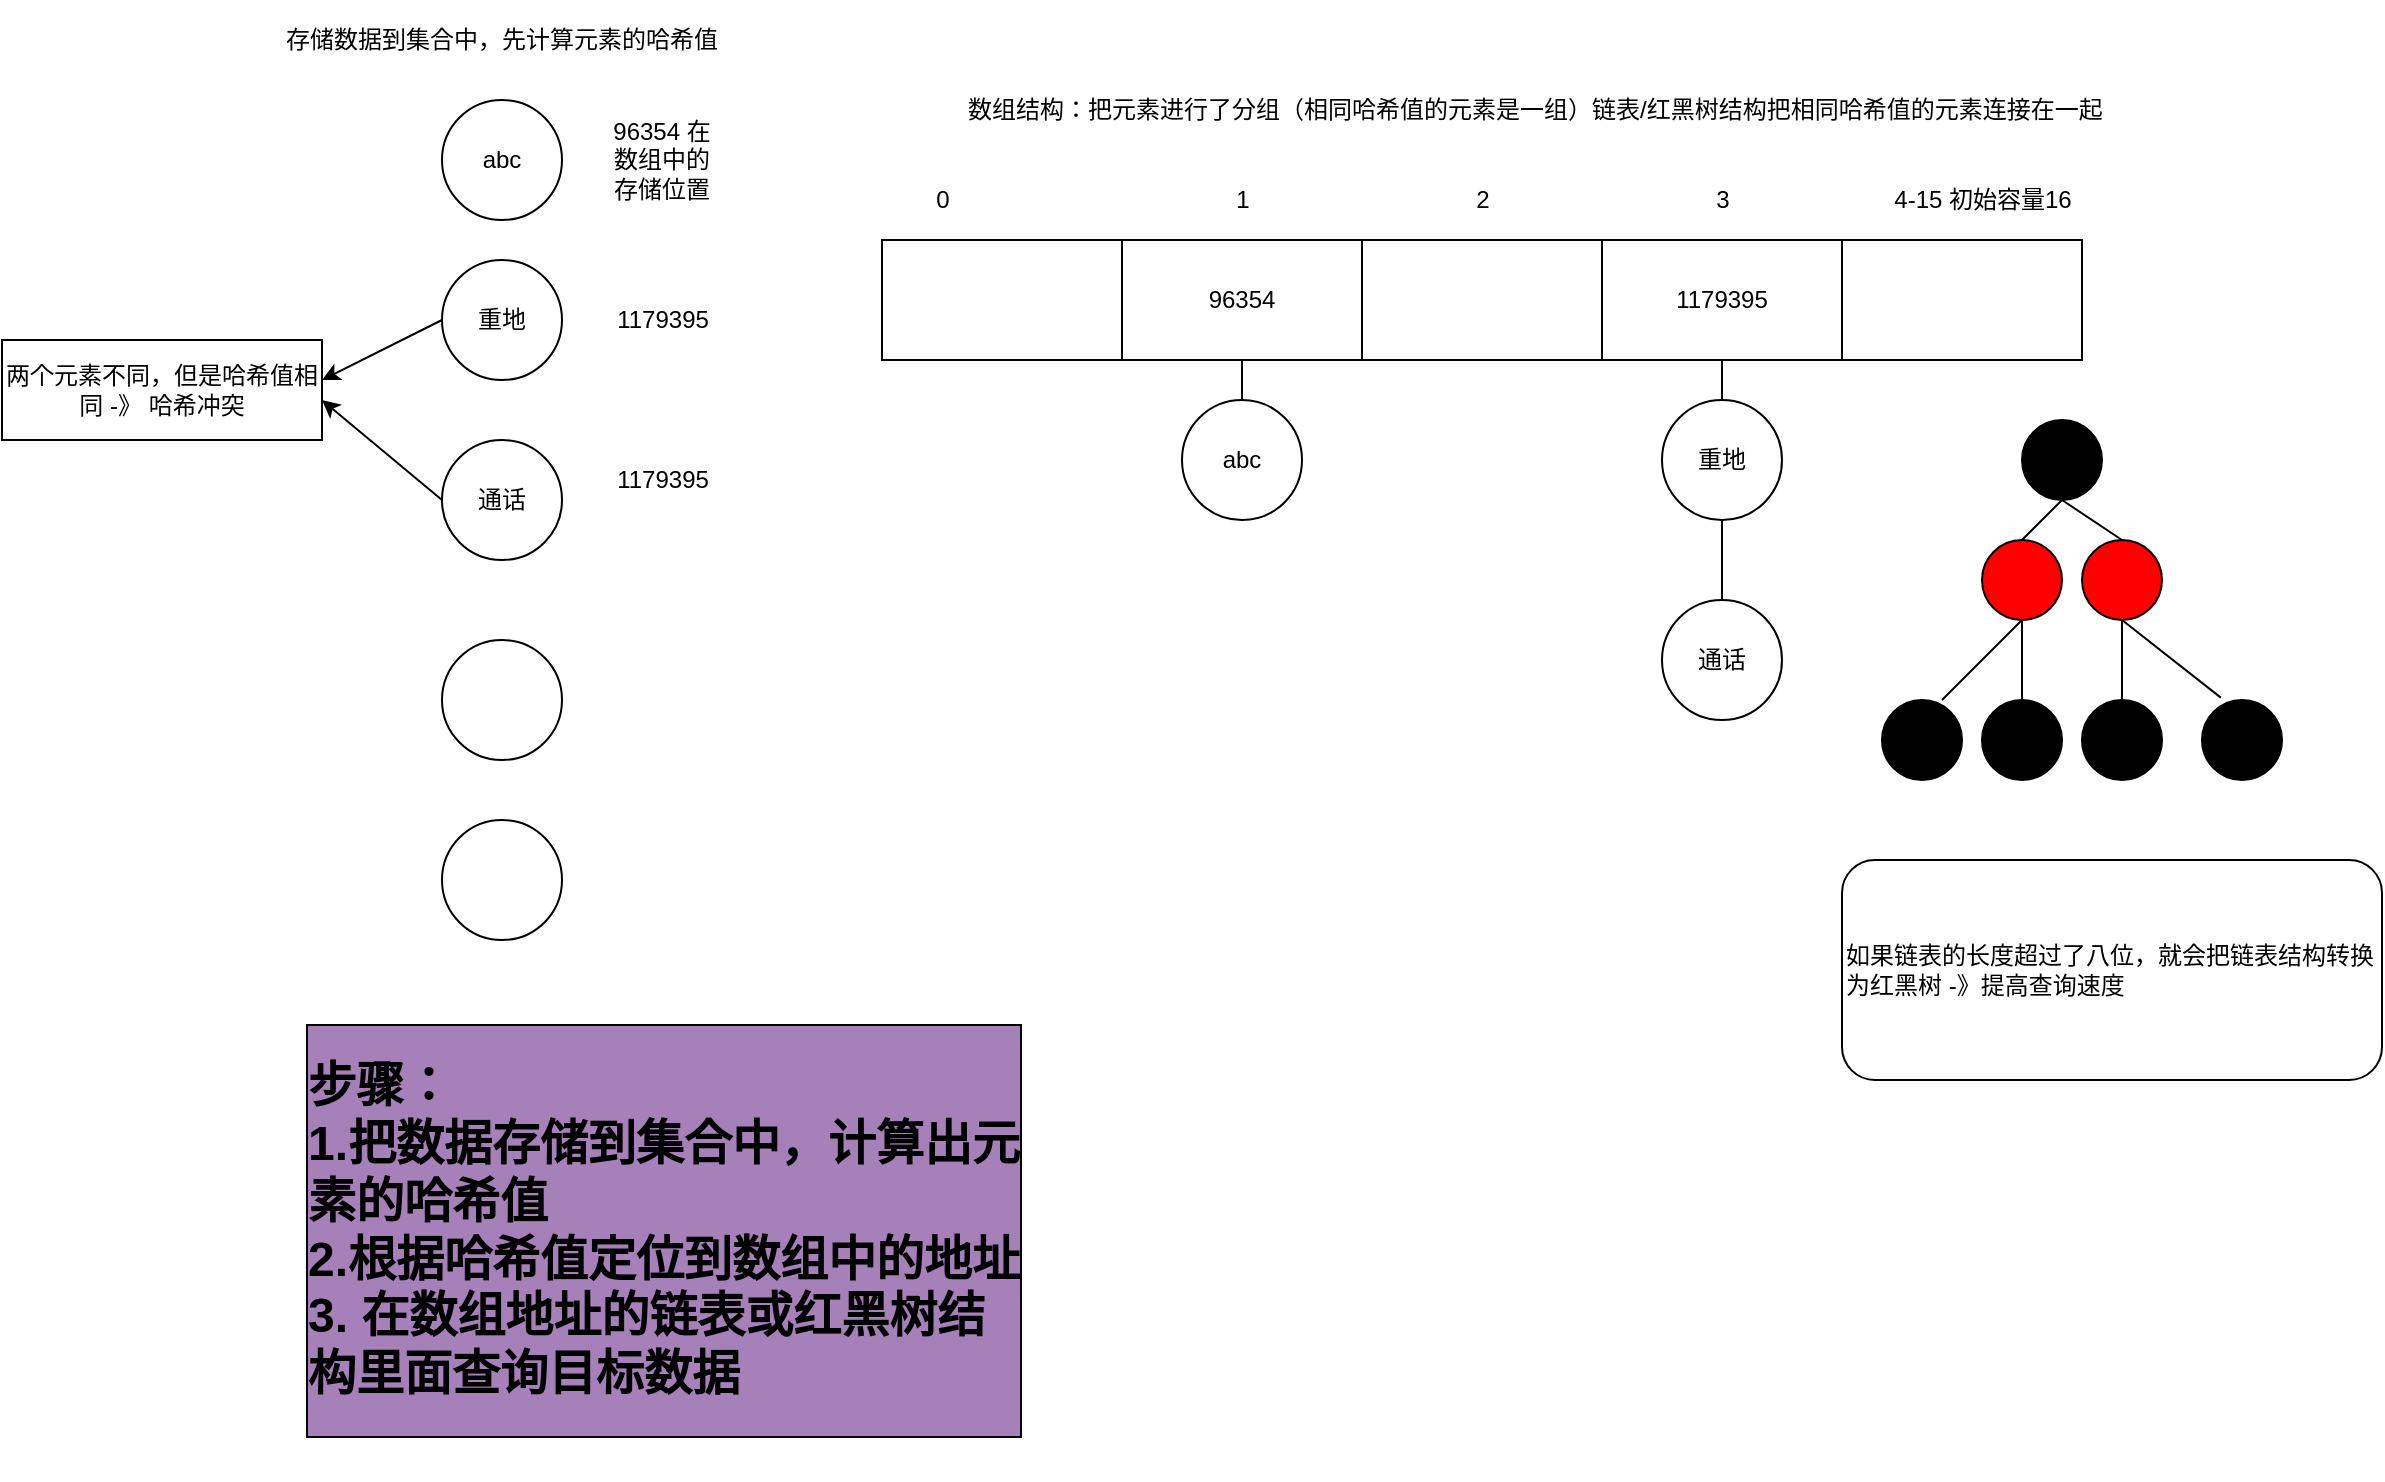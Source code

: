 <mxfile version="17.2.4" type="device"><diagram id="TG3vBXdFc4-MrA9Grv2W" name="第 1 页"><mxGraphModel dx="1865" dy="649" grid="1" gridSize="10" guides="1" tooltips="1" connect="1" arrows="1" fold="1" page="1" pageScale="1" pageWidth="827" pageHeight="1169" math="0" shadow="0"><root><mxCell id="0"/><mxCell id="1" parent="0"/><mxCell id="-gUFZUiqYerwqO3Zhe4l-1" value="" style="whiteSpace=wrap;html=1;" parent="1" vertex="1"><mxGeometry x="70" y="260" width="120" height="60" as="geometry"/></mxCell><mxCell id="-gUFZUiqYerwqO3Zhe4l-2" value="1179395" style="whiteSpace=wrap;html=1;" parent="1" vertex="1"><mxGeometry x="430" y="260" width="120" height="60" as="geometry"/></mxCell><mxCell id="-gUFZUiqYerwqO3Zhe4l-3" value="" style="whiteSpace=wrap;html=1;" parent="1" vertex="1"><mxGeometry x="310" y="260" width="120" height="60" as="geometry"/></mxCell><mxCell id="-gUFZUiqYerwqO3Zhe4l-4" value="96354" style="whiteSpace=wrap;html=1;" parent="1" vertex="1"><mxGeometry x="190" y="260" width="120" height="60" as="geometry"/></mxCell><mxCell id="-gUFZUiqYerwqO3Zhe4l-5" value="&amp;nbsp;数组结构：把元素进行了分组（相同哈希值的元素是一组）链表/红黑树结构把相同哈希值的元素连接在一起" style="text;html=1;strokeColor=none;fillColor=none;align=center;verticalAlign=middle;whiteSpace=wrap;" parent="1" vertex="1"><mxGeometry x="40" y="180" width="710" height="30" as="geometry"/></mxCell><mxCell id="-gUFZUiqYerwqO3Zhe4l-6" value="0" style="text;html=1;align=center;verticalAlign=middle;resizable=0;points=[];autosize=1;strokeColor=none;fillColor=none;" parent="1" vertex="1"><mxGeometry x="90" y="230" width="20" height="20" as="geometry"/></mxCell><mxCell id="-gUFZUiqYerwqO3Zhe4l-7" value="1" style="text;html=1;align=center;verticalAlign=middle;resizable=0;points=[];autosize=1;strokeColor=none;fillColor=none;" parent="1" vertex="1"><mxGeometry x="240" y="230" width="20" height="20" as="geometry"/></mxCell><mxCell id="-gUFZUiqYerwqO3Zhe4l-8" value="2" style="text;html=1;align=center;verticalAlign=middle;resizable=0;points=[];autosize=1;strokeColor=none;fillColor=none;" parent="1" vertex="1"><mxGeometry x="360" y="230" width="20" height="20" as="geometry"/></mxCell><mxCell id="-gUFZUiqYerwqO3Zhe4l-9" value="3" style="text;html=1;align=center;verticalAlign=middle;resizable=0;points=[];autosize=1;strokeColor=none;fillColor=none;" parent="1" vertex="1"><mxGeometry x="480" y="230" width="20" height="20" as="geometry"/></mxCell><mxCell id="-gUFZUiqYerwqO3Zhe4l-10" value="" style="whiteSpace=wrap;html=1;" parent="1" vertex="1"><mxGeometry x="550" y="260" width="120" height="60" as="geometry"/></mxCell><mxCell id="-gUFZUiqYerwqO3Zhe4l-11" value="4-15 初始容量16" style="text;html=1;align=center;verticalAlign=middle;resizable=0;points=[];autosize=1;strokeColor=none;fillColor=none;" parent="1" vertex="1"><mxGeometry x="570" y="230" width="100" height="20" as="geometry"/></mxCell><mxCell id="H85Rfynv-FFZM4tnneRs-1" value="重地" style="ellipse;whiteSpace=wrap;html=1;" vertex="1" parent="1"><mxGeometry x="-150" y="270" width="60" height="60" as="geometry"/></mxCell><mxCell id="H85Rfynv-FFZM4tnneRs-2" value="" style="ellipse;whiteSpace=wrap;html=1;" vertex="1" parent="1"><mxGeometry x="-150" y="550" width="60" height="60" as="geometry"/></mxCell><mxCell id="H85Rfynv-FFZM4tnneRs-3" value="abc" style="ellipse;whiteSpace=wrap;html=1;" vertex="1" parent="1"><mxGeometry x="-150" y="190" width="60" height="60" as="geometry"/></mxCell><mxCell id="H85Rfynv-FFZM4tnneRs-4" value="通话" style="ellipse;whiteSpace=wrap;html=1;" vertex="1" parent="1"><mxGeometry x="-150" y="360" width="60" height="60" as="geometry"/></mxCell><mxCell id="H85Rfynv-FFZM4tnneRs-5" value="" style="ellipse;whiteSpace=wrap;html=1;" vertex="1" parent="1"><mxGeometry x="-150" y="460" width="60" height="60" as="geometry"/></mxCell><mxCell id="H85Rfynv-FFZM4tnneRs-6" value="存储数据到集合中，先计算元素的哈希值" style="text;html=1;strokeColor=none;fillColor=none;align=center;verticalAlign=middle;whiteSpace=wrap;" vertex="1" parent="1"><mxGeometry x="-240" y="140" width="240" height="40" as="geometry"/></mxCell><mxCell id="H85Rfynv-FFZM4tnneRs-7" value="96354 在数组中的存储位置" style="text;html=1;strokeColor=none;fillColor=none;align=center;verticalAlign=middle;whiteSpace=wrap;" vertex="1" parent="1"><mxGeometry x="-70" y="205" width="60" height="30" as="geometry"/></mxCell><mxCell id="H85Rfynv-FFZM4tnneRs-8" value="重地" style="ellipse;whiteSpace=wrap;html=1;" vertex="1" parent="1"><mxGeometry x="460" y="340" width="60" height="60" as="geometry"/></mxCell><mxCell id="H85Rfynv-FFZM4tnneRs-9" value="abc" style="ellipse;whiteSpace=wrap;html=1;" vertex="1" parent="1"><mxGeometry x="220" y="340" width="60" height="60" as="geometry"/></mxCell><mxCell id="H85Rfynv-FFZM4tnneRs-10" value="1179395" style="text;html=1;align=center;verticalAlign=middle;resizable=0;points=[];autosize=1;strokeColor=none;fillColor=none;" vertex="1" parent="1"><mxGeometry x="-70" y="290" width="60" height="20" as="geometry"/></mxCell><mxCell id="H85Rfynv-FFZM4tnneRs-11" value="1179395" style="text;html=1;align=center;verticalAlign=middle;resizable=0;points=[];autosize=1;strokeColor=none;fillColor=none;" vertex="1" parent="1"><mxGeometry x="-70" y="370" width="60" height="20" as="geometry"/></mxCell><mxCell id="H85Rfynv-FFZM4tnneRs-12" value="" style="endArrow=classic;html=1;exitX=0;exitY=0.5;exitDx=0;exitDy=0;" edge="1" parent="1" source="H85Rfynv-FFZM4tnneRs-1"><mxGeometry width="50" height="50" relative="1" as="geometry"><mxPoint x="-220" y="280" as="sourcePoint"/><mxPoint x="-210" y="330" as="targetPoint"/><Array as="points"><mxPoint x="-150" y="300"/></Array></mxGeometry></mxCell><mxCell id="H85Rfynv-FFZM4tnneRs-13" value="" style="endArrow=classic;html=1;" edge="1" parent="1"><mxGeometry width="50" height="50" relative="1" as="geometry"><mxPoint x="-150" y="390" as="sourcePoint"/><mxPoint x="-210" y="340" as="targetPoint"/><Array as="points"><mxPoint x="-150" y="390"/></Array></mxGeometry></mxCell><mxCell id="H85Rfynv-FFZM4tnneRs-14" value="两个元素不同，但是哈希值相同 -》 哈希冲突" style="whiteSpace=wrap;html=1;" vertex="1" parent="1"><mxGeometry x="-370" y="310" width="160" height="50" as="geometry"/></mxCell><mxCell id="H85Rfynv-FFZM4tnneRs-15" value="通话" style="ellipse;whiteSpace=wrap;html=1;" vertex="1" parent="1"><mxGeometry x="460" y="440" width="60" height="60" as="geometry"/></mxCell><mxCell id="H85Rfynv-FFZM4tnneRs-16" value="" style="endArrow=none;html=1;" edge="1" parent="1"><mxGeometry width="50" height="50" relative="1" as="geometry"><mxPoint x="250" y="340" as="sourcePoint"/><mxPoint x="250" y="320" as="targetPoint"/></mxGeometry></mxCell><mxCell id="H85Rfynv-FFZM4tnneRs-19" value="" style="endArrow=none;html=1;exitX=0.5;exitY=0;exitDx=0;exitDy=0;entryX=0.5;entryY=1;entryDx=0;entryDy=0;" edge="1" parent="1" source="H85Rfynv-FFZM4tnneRs-8" target="-gUFZUiqYerwqO3Zhe4l-2"><mxGeometry width="50" height="50" relative="1" as="geometry"><mxPoint x="260" y="350" as="sourcePoint"/><mxPoint x="260" y="330" as="targetPoint"/></mxGeometry></mxCell><mxCell id="H85Rfynv-FFZM4tnneRs-20" value="" style="endArrow=none;html=1;exitX=0.5;exitY=0;exitDx=0;exitDy=0;entryX=0.5;entryY=1;entryDx=0;entryDy=0;" edge="1" parent="1" source="H85Rfynv-FFZM4tnneRs-15" target="H85Rfynv-FFZM4tnneRs-8"><mxGeometry width="50" height="50" relative="1" as="geometry"><mxPoint x="270" y="360" as="sourcePoint"/><mxPoint x="270" y="340" as="targetPoint"/></mxGeometry></mxCell><mxCell id="H85Rfynv-FFZM4tnneRs-21" value="&lt;h1&gt;步骤：&lt;br&gt;1.把数据存储到集合中，计算出元素的哈希值&lt;br&gt;2.根据哈希值定位到数组中的地址&lt;br&gt;3. 在数组地址的链表或红黑树结构里面查询目标数据&lt;/h1&gt;" style="text;html=1;strokeColor=none;fillColor=none;align=left;verticalAlign=middle;whiteSpace=wrap;labelBorderColor=default;labelBackgroundColor=#A680B8;" vertex="1" parent="1"><mxGeometry x="-220" y="630" width="360" height="250" as="geometry"/></mxCell><mxCell id="H85Rfynv-FFZM4tnneRs-22" value="" style="ellipse;whiteSpace=wrap;html=1;aspect=fixed;labelBackgroundColor=#A680B8;labelBorderColor=default;fillColor=#000000;" vertex="1" parent="1"><mxGeometry x="640" y="350" width="40" height="40" as="geometry"/></mxCell><mxCell id="H85Rfynv-FFZM4tnneRs-23" value="" style="ellipse;whiteSpace=wrap;html=1;aspect=fixed;labelBackgroundColor=#A680B8;labelBorderColor=default;fillColor=#FF0000;" vertex="1" parent="1"><mxGeometry x="670" y="410" width="40" height="40" as="geometry"/></mxCell><mxCell id="H85Rfynv-FFZM4tnneRs-24" value="" style="ellipse;whiteSpace=wrap;html=1;aspect=fixed;labelBackgroundColor=#A680B8;labelBorderColor=default;fillColor=#FF0000;" vertex="1" parent="1"><mxGeometry x="620" y="410" width="40" height="40" as="geometry"/></mxCell><mxCell id="H85Rfynv-FFZM4tnneRs-25" value="" style="ellipse;whiteSpace=wrap;html=1;aspect=fixed;labelBackgroundColor=#A680B8;labelBorderColor=default;fillColor=#000000;" vertex="1" parent="1"><mxGeometry x="620" y="490" width="40" height="40" as="geometry"/></mxCell><mxCell id="H85Rfynv-FFZM4tnneRs-26" value="" style="ellipse;whiteSpace=wrap;html=1;aspect=fixed;labelBackgroundColor=#A680B8;labelBorderColor=default;fillColor=#000000;" vertex="1" parent="1"><mxGeometry x="570" y="490" width="40" height="40" as="geometry"/></mxCell><mxCell id="H85Rfynv-FFZM4tnneRs-28" value="" style="ellipse;whiteSpace=wrap;html=1;aspect=fixed;labelBackgroundColor=#A680B8;labelBorderColor=default;strokeColor=#000000;fillColor=#000000;" vertex="1" parent="1"><mxGeometry x="670" y="490" width="40" height="40" as="geometry"/></mxCell><mxCell id="H85Rfynv-FFZM4tnneRs-29" value="" style="ellipse;whiteSpace=wrap;html=1;aspect=fixed;labelBackgroundColor=#A680B8;labelBorderColor=default;fillColor=#000000;" vertex="1" parent="1"><mxGeometry x="730" y="490" width="40" height="40" as="geometry"/></mxCell><mxCell id="H85Rfynv-FFZM4tnneRs-34" value="" style="endArrow=none;html=1;rounded=0;exitX=0.5;exitY=0;exitDx=0;exitDy=0;entryX=0.5;entryY=1;entryDx=0;entryDy=0;" edge="1" parent="1" source="H85Rfynv-FFZM4tnneRs-24" target="H85Rfynv-FFZM4tnneRs-22"><mxGeometry width="50" height="50" relative="1" as="geometry"><mxPoint x="625" y="415" as="sourcePoint"/><mxPoint x="650" y="390" as="targetPoint"/></mxGeometry></mxCell><mxCell id="H85Rfynv-FFZM4tnneRs-35" value="" style="endArrow=none;html=1;rounded=0;exitX=0.5;exitY=0;exitDx=0;exitDy=0;" edge="1" parent="1" source="H85Rfynv-FFZM4tnneRs-23"><mxGeometry width="50" height="50" relative="1" as="geometry"><mxPoint x="630" y="420" as="sourcePoint"/><mxPoint x="660" y="390" as="targetPoint"/></mxGeometry></mxCell><mxCell id="H85Rfynv-FFZM4tnneRs-36" value="" style="endArrow=none;html=1;rounded=0;exitX=0.75;exitY=0;exitDx=0;exitDy=0;entryX=0.5;entryY=1;entryDx=0;entryDy=0;exitPerimeter=0;" edge="1" parent="1" source="H85Rfynv-FFZM4tnneRs-26" target="H85Rfynv-FFZM4tnneRs-24"><mxGeometry width="50" height="50" relative="1" as="geometry"><mxPoint x="640" y="430" as="sourcePoint"/><mxPoint x="680" y="410" as="targetPoint"/></mxGeometry></mxCell><mxCell id="H85Rfynv-FFZM4tnneRs-37" value="" style="endArrow=none;html=1;rounded=0;exitX=0.5;exitY=1;exitDx=0;exitDy=0;entryX=0.5;entryY=0;entryDx=0;entryDy=0;" edge="1" parent="1" source="H85Rfynv-FFZM4tnneRs-24" target="H85Rfynv-FFZM4tnneRs-25"><mxGeometry width="50" height="50" relative="1" as="geometry"><mxPoint x="650" y="440" as="sourcePoint"/><mxPoint x="690" y="420" as="targetPoint"/></mxGeometry></mxCell><mxCell id="H85Rfynv-FFZM4tnneRs-38" value="" style="endArrow=none;html=1;rounded=0;exitX=0.5;exitY=0;exitDx=0;exitDy=0;entryX=0.5;entryY=1;entryDx=0;entryDy=0;" edge="1" parent="1" source="H85Rfynv-FFZM4tnneRs-28" target="H85Rfynv-FFZM4tnneRs-23"><mxGeometry width="50" height="50" relative="1" as="geometry"><mxPoint x="660" y="450" as="sourcePoint"/><mxPoint x="700" y="430" as="targetPoint"/></mxGeometry></mxCell><mxCell id="H85Rfynv-FFZM4tnneRs-39" value="" style="endArrow=none;html=1;rounded=0;entryX=0.235;entryY=-0.03;entryDx=0;entryDy=0;entryPerimeter=0;exitX=0.5;exitY=1;exitDx=0;exitDy=0;" edge="1" parent="1" source="H85Rfynv-FFZM4tnneRs-23" target="H85Rfynv-FFZM4tnneRs-29"><mxGeometry width="50" height="50" relative="1" as="geometry"><mxPoint x="720" y="460" as="sourcePoint"/><mxPoint x="710" y="440" as="targetPoint"/></mxGeometry></mxCell><mxCell id="H85Rfynv-FFZM4tnneRs-40" value="如果链表的长度超过了八位，就会把链表结构转换为红黑树 -》提高查询速度" style="rounded=1;whiteSpace=wrap;html=1;strokeColor=#000000;fillColor=#FFFFFF;align=left;" vertex="1" parent="1"><mxGeometry x="550" y="570" width="270" height="110" as="geometry"/></mxCell></root></mxGraphModel></diagram></mxfile>